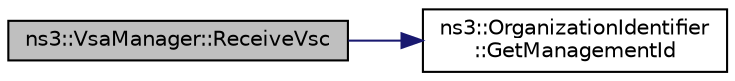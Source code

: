 digraph "ns3::VsaManager::ReceiveVsc"
{
 // LATEX_PDF_SIZE
  edge [fontname="Helvetica",fontsize="10",labelfontname="Helvetica",labelfontsize="10"];
  node [fontname="Helvetica",fontsize="10",shape=record];
  rankdir="LR";
  Node1 [label="ns3::VsaManager::ReceiveVsc",height=0.2,width=0.4,color="black", fillcolor="grey75", style="filled", fontcolor="black",tooltip=" "];
  Node1 -> Node2 [color="midnightblue",fontsize="10",style="solid",fontname="Helvetica"];
  Node2 [label="ns3::OrganizationIdentifier\l::GetManagementId",height=0.2,width=0.4,color="black", fillcolor="white", style="filled",URL="$classns3_1_1_organization_identifier.html#aa930a12571327ac5362f836dcb57f3ba",tooltip=" "];
}
